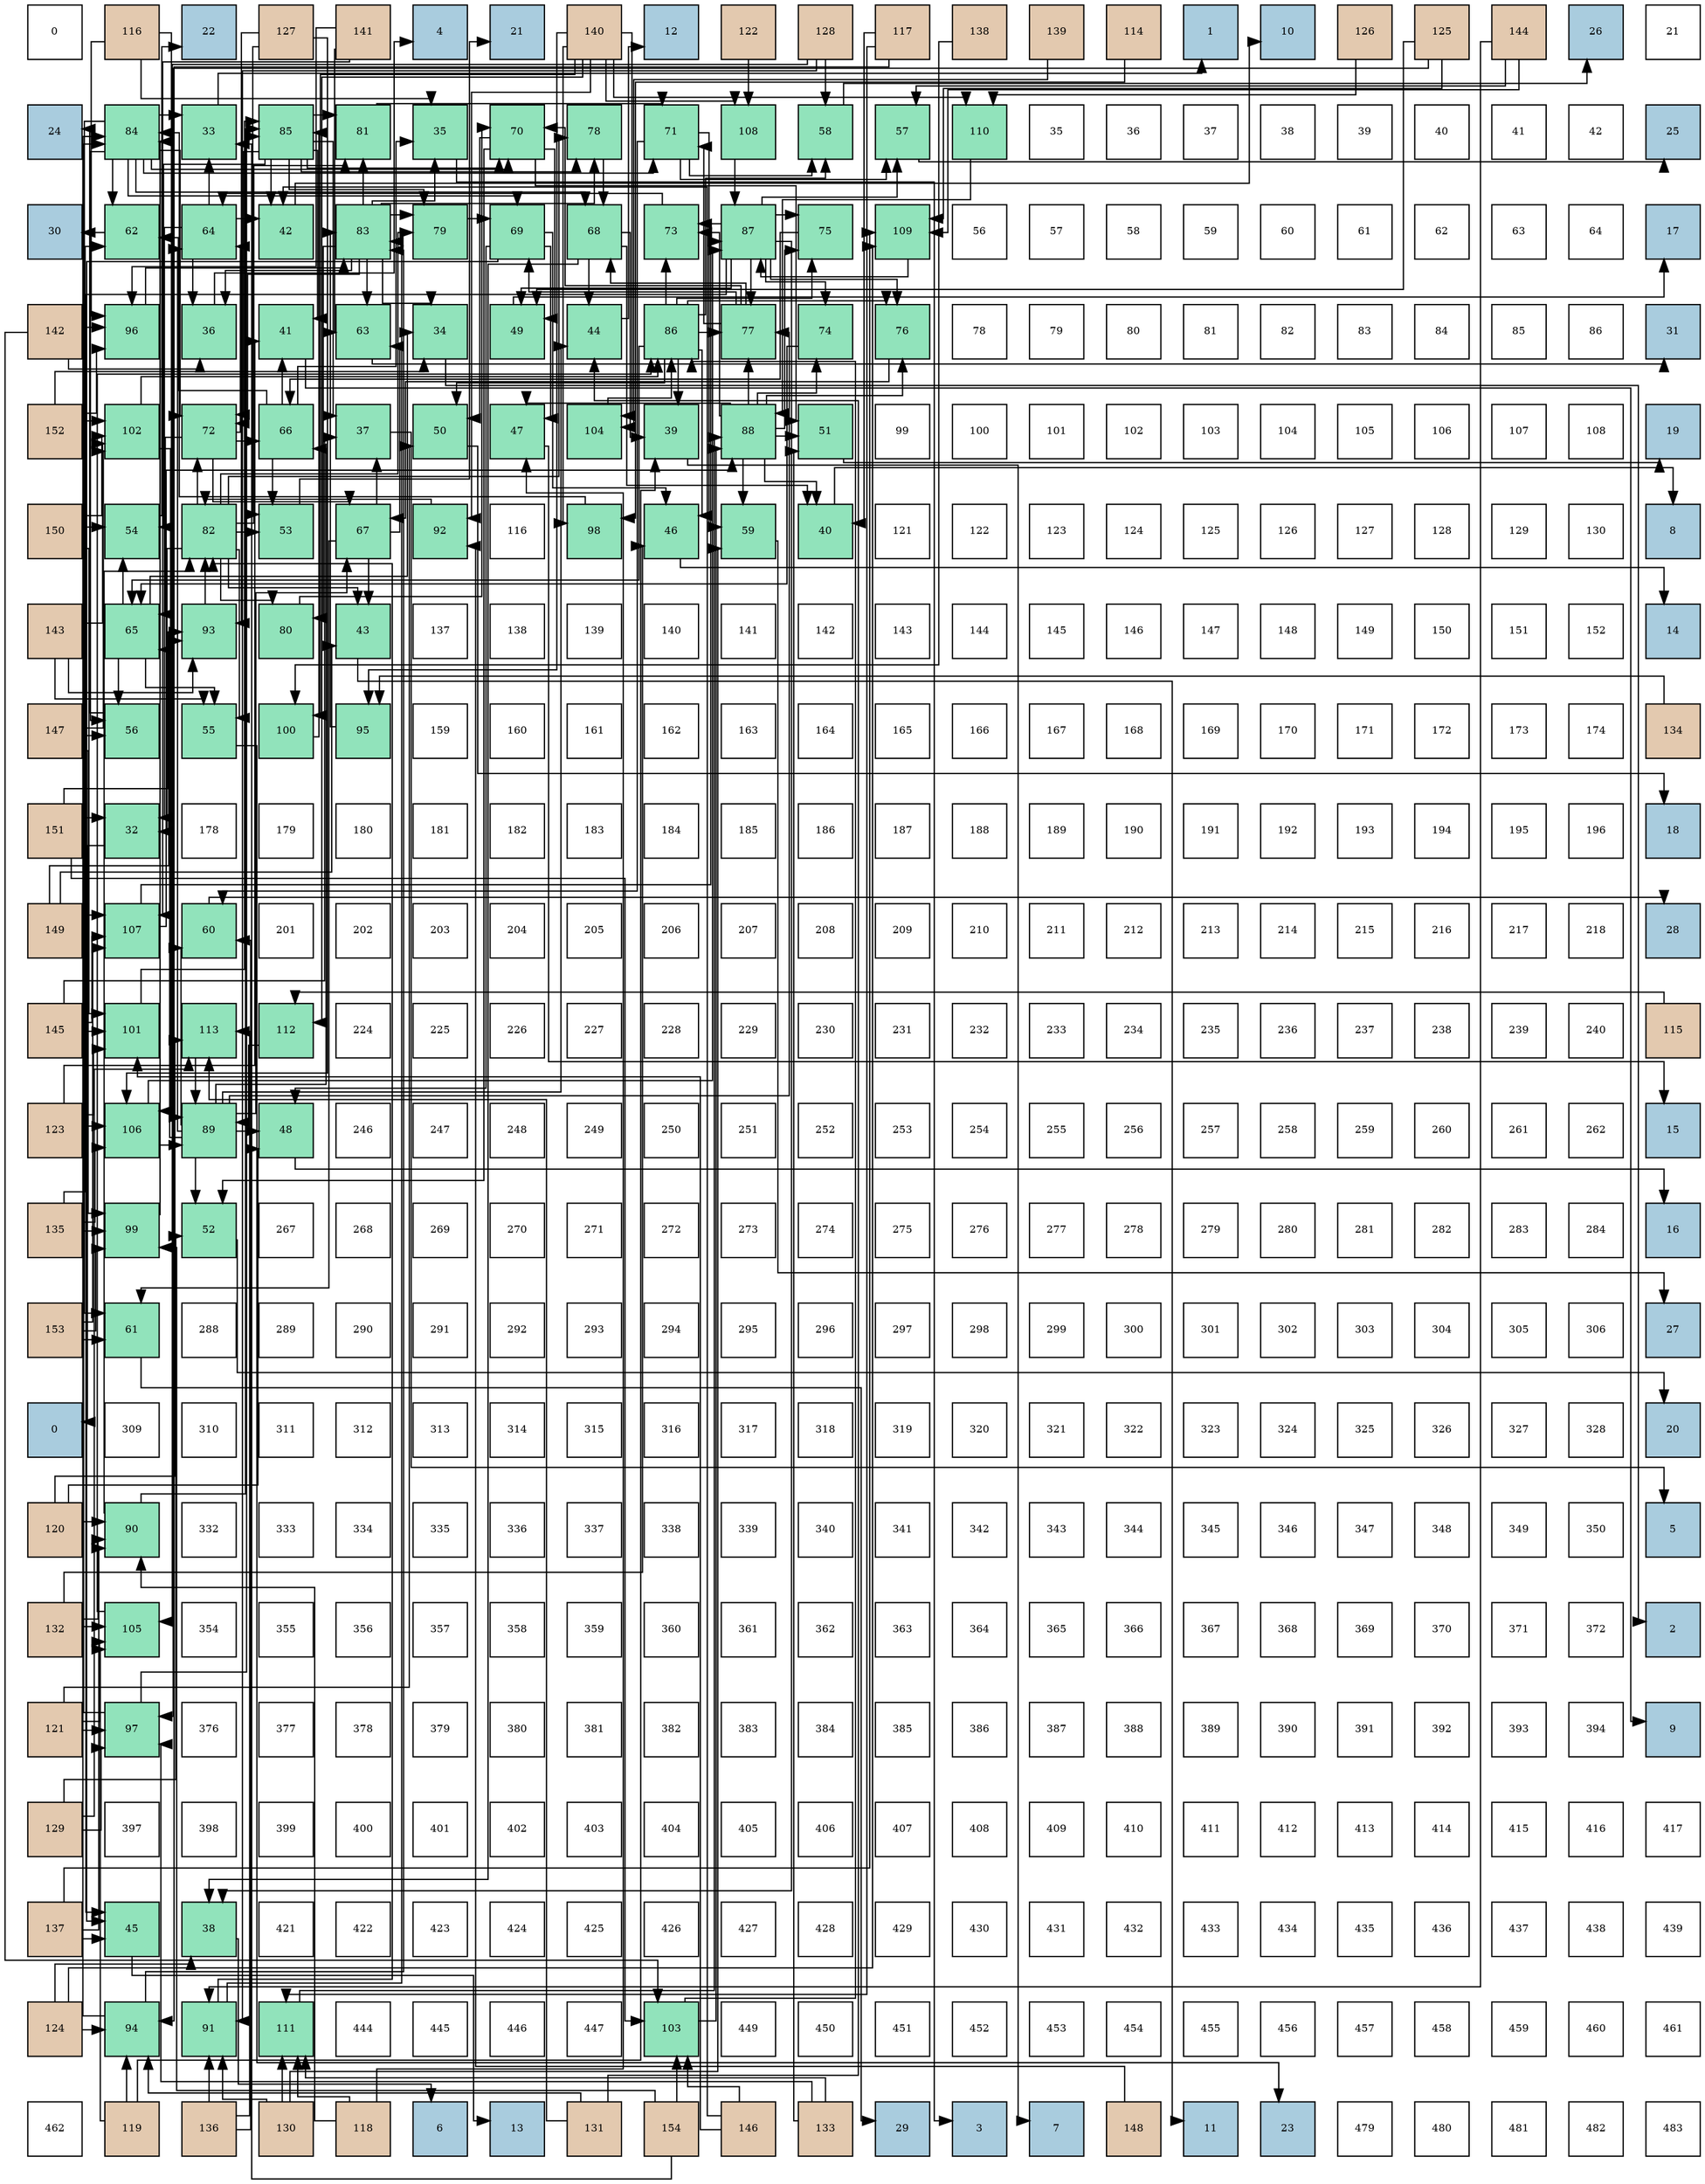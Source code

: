 digraph layout{
 rankdir=TB;
 splines=ortho;
 node [style=filled shape=square fixedsize=true width=0.6];
0[label="0", fontsize=8, fillcolor="#ffffff"];
1[label="116", fontsize=8, fillcolor="#e3c9af"];
2[label="22", fontsize=8, fillcolor="#a9ccde"];
3[label="127", fontsize=8, fillcolor="#e3c9af"];
4[label="141", fontsize=8, fillcolor="#e3c9af"];
5[label="4", fontsize=8, fillcolor="#a9ccde"];
6[label="21", fontsize=8, fillcolor="#a9ccde"];
7[label="140", fontsize=8, fillcolor="#e3c9af"];
8[label="12", fontsize=8, fillcolor="#a9ccde"];
9[label="122", fontsize=8, fillcolor="#e3c9af"];
10[label="128", fontsize=8, fillcolor="#e3c9af"];
11[label="117", fontsize=8, fillcolor="#e3c9af"];
12[label="138", fontsize=8, fillcolor="#e3c9af"];
13[label="139", fontsize=8, fillcolor="#e3c9af"];
14[label="114", fontsize=8, fillcolor="#e3c9af"];
15[label="1", fontsize=8, fillcolor="#a9ccde"];
16[label="10", fontsize=8, fillcolor="#a9ccde"];
17[label="126", fontsize=8, fillcolor="#e3c9af"];
18[label="125", fontsize=8, fillcolor="#e3c9af"];
19[label="144", fontsize=8, fillcolor="#e3c9af"];
20[label="26", fontsize=8, fillcolor="#a9ccde"];
21[label="21", fontsize=8, fillcolor="#ffffff"];
22[label="24", fontsize=8, fillcolor="#a9ccde"];
23[label="84", fontsize=8, fillcolor="#91e3bb"];
24[label="33", fontsize=8, fillcolor="#91e3bb"];
25[label="85", fontsize=8, fillcolor="#91e3bb"];
26[label="81", fontsize=8, fillcolor="#91e3bb"];
27[label="35", fontsize=8, fillcolor="#91e3bb"];
28[label="70", fontsize=8, fillcolor="#91e3bb"];
29[label="78", fontsize=8, fillcolor="#91e3bb"];
30[label="71", fontsize=8, fillcolor="#91e3bb"];
31[label="108", fontsize=8, fillcolor="#91e3bb"];
32[label="58", fontsize=8, fillcolor="#91e3bb"];
33[label="57", fontsize=8, fillcolor="#91e3bb"];
34[label="110", fontsize=8, fillcolor="#91e3bb"];
35[label="35", fontsize=8, fillcolor="#ffffff"];
36[label="36", fontsize=8, fillcolor="#ffffff"];
37[label="37", fontsize=8, fillcolor="#ffffff"];
38[label="38", fontsize=8, fillcolor="#ffffff"];
39[label="39", fontsize=8, fillcolor="#ffffff"];
40[label="40", fontsize=8, fillcolor="#ffffff"];
41[label="41", fontsize=8, fillcolor="#ffffff"];
42[label="42", fontsize=8, fillcolor="#ffffff"];
43[label="25", fontsize=8, fillcolor="#a9ccde"];
44[label="30", fontsize=8, fillcolor="#a9ccde"];
45[label="62", fontsize=8, fillcolor="#91e3bb"];
46[label="64", fontsize=8, fillcolor="#91e3bb"];
47[label="42", fontsize=8, fillcolor="#91e3bb"];
48[label="83", fontsize=8, fillcolor="#91e3bb"];
49[label="79", fontsize=8, fillcolor="#91e3bb"];
50[label="69", fontsize=8, fillcolor="#91e3bb"];
51[label="68", fontsize=8, fillcolor="#91e3bb"];
52[label="73", fontsize=8, fillcolor="#91e3bb"];
53[label="87", fontsize=8, fillcolor="#91e3bb"];
54[label="75", fontsize=8, fillcolor="#91e3bb"];
55[label="109", fontsize=8, fillcolor="#91e3bb"];
56[label="56", fontsize=8, fillcolor="#ffffff"];
57[label="57", fontsize=8, fillcolor="#ffffff"];
58[label="58", fontsize=8, fillcolor="#ffffff"];
59[label="59", fontsize=8, fillcolor="#ffffff"];
60[label="60", fontsize=8, fillcolor="#ffffff"];
61[label="61", fontsize=8, fillcolor="#ffffff"];
62[label="62", fontsize=8, fillcolor="#ffffff"];
63[label="63", fontsize=8, fillcolor="#ffffff"];
64[label="64", fontsize=8, fillcolor="#ffffff"];
65[label="17", fontsize=8, fillcolor="#a9ccde"];
66[label="142", fontsize=8, fillcolor="#e3c9af"];
67[label="96", fontsize=8, fillcolor="#91e3bb"];
68[label="36", fontsize=8, fillcolor="#91e3bb"];
69[label="41", fontsize=8, fillcolor="#91e3bb"];
70[label="63", fontsize=8, fillcolor="#91e3bb"];
71[label="34", fontsize=8, fillcolor="#91e3bb"];
72[label="49", fontsize=8, fillcolor="#91e3bb"];
73[label="44", fontsize=8, fillcolor="#91e3bb"];
74[label="86", fontsize=8, fillcolor="#91e3bb"];
75[label="77", fontsize=8, fillcolor="#91e3bb"];
76[label="74", fontsize=8, fillcolor="#91e3bb"];
77[label="76", fontsize=8, fillcolor="#91e3bb"];
78[label="78", fontsize=8, fillcolor="#ffffff"];
79[label="79", fontsize=8, fillcolor="#ffffff"];
80[label="80", fontsize=8, fillcolor="#ffffff"];
81[label="81", fontsize=8, fillcolor="#ffffff"];
82[label="82", fontsize=8, fillcolor="#ffffff"];
83[label="83", fontsize=8, fillcolor="#ffffff"];
84[label="84", fontsize=8, fillcolor="#ffffff"];
85[label="85", fontsize=8, fillcolor="#ffffff"];
86[label="86", fontsize=8, fillcolor="#ffffff"];
87[label="31", fontsize=8, fillcolor="#a9ccde"];
88[label="152", fontsize=8, fillcolor="#e3c9af"];
89[label="102", fontsize=8, fillcolor="#91e3bb"];
90[label="72", fontsize=8, fillcolor="#91e3bb"];
91[label="66", fontsize=8, fillcolor="#91e3bb"];
92[label="37", fontsize=8, fillcolor="#91e3bb"];
93[label="50", fontsize=8, fillcolor="#91e3bb"];
94[label="47", fontsize=8, fillcolor="#91e3bb"];
95[label="104", fontsize=8, fillcolor="#91e3bb"];
96[label="39", fontsize=8, fillcolor="#91e3bb"];
97[label="88", fontsize=8, fillcolor="#91e3bb"];
98[label="51", fontsize=8, fillcolor="#91e3bb"];
99[label="99", fontsize=8, fillcolor="#ffffff"];
100[label="100", fontsize=8, fillcolor="#ffffff"];
101[label="101", fontsize=8, fillcolor="#ffffff"];
102[label="102", fontsize=8, fillcolor="#ffffff"];
103[label="103", fontsize=8, fillcolor="#ffffff"];
104[label="104", fontsize=8, fillcolor="#ffffff"];
105[label="105", fontsize=8, fillcolor="#ffffff"];
106[label="106", fontsize=8, fillcolor="#ffffff"];
107[label="107", fontsize=8, fillcolor="#ffffff"];
108[label="108", fontsize=8, fillcolor="#ffffff"];
109[label="19", fontsize=8, fillcolor="#a9ccde"];
110[label="150", fontsize=8, fillcolor="#e3c9af"];
111[label="54", fontsize=8, fillcolor="#91e3bb"];
112[label="82", fontsize=8, fillcolor="#91e3bb"];
113[label="53", fontsize=8, fillcolor="#91e3bb"];
114[label="67", fontsize=8, fillcolor="#91e3bb"];
115[label="92", fontsize=8, fillcolor="#91e3bb"];
116[label="116", fontsize=8, fillcolor="#ffffff"];
117[label="98", fontsize=8, fillcolor="#91e3bb"];
118[label="46", fontsize=8, fillcolor="#91e3bb"];
119[label="59", fontsize=8, fillcolor="#91e3bb"];
120[label="40", fontsize=8, fillcolor="#91e3bb"];
121[label="121", fontsize=8, fillcolor="#ffffff"];
122[label="122", fontsize=8, fillcolor="#ffffff"];
123[label="123", fontsize=8, fillcolor="#ffffff"];
124[label="124", fontsize=8, fillcolor="#ffffff"];
125[label="125", fontsize=8, fillcolor="#ffffff"];
126[label="126", fontsize=8, fillcolor="#ffffff"];
127[label="127", fontsize=8, fillcolor="#ffffff"];
128[label="128", fontsize=8, fillcolor="#ffffff"];
129[label="129", fontsize=8, fillcolor="#ffffff"];
130[label="130", fontsize=8, fillcolor="#ffffff"];
131[label="8", fontsize=8, fillcolor="#a9ccde"];
132[label="143", fontsize=8, fillcolor="#e3c9af"];
133[label="65", fontsize=8, fillcolor="#91e3bb"];
134[label="93", fontsize=8, fillcolor="#91e3bb"];
135[label="80", fontsize=8, fillcolor="#91e3bb"];
136[label="43", fontsize=8, fillcolor="#91e3bb"];
137[label="137", fontsize=8, fillcolor="#ffffff"];
138[label="138", fontsize=8, fillcolor="#ffffff"];
139[label="139", fontsize=8, fillcolor="#ffffff"];
140[label="140", fontsize=8, fillcolor="#ffffff"];
141[label="141", fontsize=8, fillcolor="#ffffff"];
142[label="142", fontsize=8, fillcolor="#ffffff"];
143[label="143", fontsize=8, fillcolor="#ffffff"];
144[label="144", fontsize=8, fillcolor="#ffffff"];
145[label="145", fontsize=8, fillcolor="#ffffff"];
146[label="146", fontsize=8, fillcolor="#ffffff"];
147[label="147", fontsize=8, fillcolor="#ffffff"];
148[label="148", fontsize=8, fillcolor="#ffffff"];
149[label="149", fontsize=8, fillcolor="#ffffff"];
150[label="150", fontsize=8, fillcolor="#ffffff"];
151[label="151", fontsize=8, fillcolor="#ffffff"];
152[label="152", fontsize=8, fillcolor="#ffffff"];
153[label="14", fontsize=8, fillcolor="#a9ccde"];
154[label="147", fontsize=8, fillcolor="#e3c9af"];
155[label="56", fontsize=8, fillcolor="#91e3bb"];
156[label="55", fontsize=8, fillcolor="#91e3bb"];
157[label="100", fontsize=8, fillcolor="#91e3bb"];
158[label="95", fontsize=8, fillcolor="#91e3bb"];
159[label="159", fontsize=8, fillcolor="#ffffff"];
160[label="160", fontsize=8, fillcolor="#ffffff"];
161[label="161", fontsize=8, fillcolor="#ffffff"];
162[label="162", fontsize=8, fillcolor="#ffffff"];
163[label="163", fontsize=8, fillcolor="#ffffff"];
164[label="164", fontsize=8, fillcolor="#ffffff"];
165[label="165", fontsize=8, fillcolor="#ffffff"];
166[label="166", fontsize=8, fillcolor="#ffffff"];
167[label="167", fontsize=8, fillcolor="#ffffff"];
168[label="168", fontsize=8, fillcolor="#ffffff"];
169[label="169", fontsize=8, fillcolor="#ffffff"];
170[label="170", fontsize=8, fillcolor="#ffffff"];
171[label="171", fontsize=8, fillcolor="#ffffff"];
172[label="172", fontsize=8, fillcolor="#ffffff"];
173[label="173", fontsize=8, fillcolor="#ffffff"];
174[label="174", fontsize=8, fillcolor="#ffffff"];
175[label="134", fontsize=8, fillcolor="#e3c9af"];
176[label="151", fontsize=8, fillcolor="#e3c9af"];
177[label="32", fontsize=8, fillcolor="#91e3bb"];
178[label="178", fontsize=8, fillcolor="#ffffff"];
179[label="179", fontsize=8, fillcolor="#ffffff"];
180[label="180", fontsize=8, fillcolor="#ffffff"];
181[label="181", fontsize=8, fillcolor="#ffffff"];
182[label="182", fontsize=8, fillcolor="#ffffff"];
183[label="183", fontsize=8, fillcolor="#ffffff"];
184[label="184", fontsize=8, fillcolor="#ffffff"];
185[label="185", fontsize=8, fillcolor="#ffffff"];
186[label="186", fontsize=8, fillcolor="#ffffff"];
187[label="187", fontsize=8, fillcolor="#ffffff"];
188[label="188", fontsize=8, fillcolor="#ffffff"];
189[label="189", fontsize=8, fillcolor="#ffffff"];
190[label="190", fontsize=8, fillcolor="#ffffff"];
191[label="191", fontsize=8, fillcolor="#ffffff"];
192[label="192", fontsize=8, fillcolor="#ffffff"];
193[label="193", fontsize=8, fillcolor="#ffffff"];
194[label="194", fontsize=8, fillcolor="#ffffff"];
195[label="195", fontsize=8, fillcolor="#ffffff"];
196[label="196", fontsize=8, fillcolor="#ffffff"];
197[label="18", fontsize=8, fillcolor="#a9ccde"];
198[label="149", fontsize=8, fillcolor="#e3c9af"];
199[label="107", fontsize=8, fillcolor="#91e3bb"];
200[label="60", fontsize=8, fillcolor="#91e3bb"];
201[label="201", fontsize=8, fillcolor="#ffffff"];
202[label="202", fontsize=8, fillcolor="#ffffff"];
203[label="203", fontsize=8, fillcolor="#ffffff"];
204[label="204", fontsize=8, fillcolor="#ffffff"];
205[label="205", fontsize=8, fillcolor="#ffffff"];
206[label="206", fontsize=8, fillcolor="#ffffff"];
207[label="207", fontsize=8, fillcolor="#ffffff"];
208[label="208", fontsize=8, fillcolor="#ffffff"];
209[label="209", fontsize=8, fillcolor="#ffffff"];
210[label="210", fontsize=8, fillcolor="#ffffff"];
211[label="211", fontsize=8, fillcolor="#ffffff"];
212[label="212", fontsize=8, fillcolor="#ffffff"];
213[label="213", fontsize=8, fillcolor="#ffffff"];
214[label="214", fontsize=8, fillcolor="#ffffff"];
215[label="215", fontsize=8, fillcolor="#ffffff"];
216[label="216", fontsize=8, fillcolor="#ffffff"];
217[label="217", fontsize=8, fillcolor="#ffffff"];
218[label="218", fontsize=8, fillcolor="#ffffff"];
219[label="28", fontsize=8, fillcolor="#a9ccde"];
220[label="145", fontsize=8, fillcolor="#e3c9af"];
221[label="101", fontsize=8, fillcolor="#91e3bb"];
222[label="113", fontsize=8, fillcolor="#91e3bb"];
223[label="112", fontsize=8, fillcolor="#91e3bb"];
224[label="224", fontsize=8, fillcolor="#ffffff"];
225[label="225", fontsize=8, fillcolor="#ffffff"];
226[label="226", fontsize=8, fillcolor="#ffffff"];
227[label="227", fontsize=8, fillcolor="#ffffff"];
228[label="228", fontsize=8, fillcolor="#ffffff"];
229[label="229", fontsize=8, fillcolor="#ffffff"];
230[label="230", fontsize=8, fillcolor="#ffffff"];
231[label="231", fontsize=8, fillcolor="#ffffff"];
232[label="232", fontsize=8, fillcolor="#ffffff"];
233[label="233", fontsize=8, fillcolor="#ffffff"];
234[label="234", fontsize=8, fillcolor="#ffffff"];
235[label="235", fontsize=8, fillcolor="#ffffff"];
236[label="236", fontsize=8, fillcolor="#ffffff"];
237[label="237", fontsize=8, fillcolor="#ffffff"];
238[label="238", fontsize=8, fillcolor="#ffffff"];
239[label="239", fontsize=8, fillcolor="#ffffff"];
240[label="240", fontsize=8, fillcolor="#ffffff"];
241[label="115", fontsize=8, fillcolor="#e3c9af"];
242[label="123", fontsize=8, fillcolor="#e3c9af"];
243[label="106", fontsize=8, fillcolor="#91e3bb"];
244[label="89", fontsize=8, fillcolor="#91e3bb"];
245[label="48", fontsize=8, fillcolor="#91e3bb"];
246[label="246", fontsize=8, fillcolor="#ffffff"];
247[label="247", fontsize=8, fillcolor="#ffffff"];
248[label="248", fontsize=8, fillcolor="#ffffff"];
249[label="249", fontsize=8, fillcolor="#ffffff"];
250[label="250", fontsize=8, fillcolor="#ffffff"];
251[label="251", fontsize=8, fillcolor="#ffffff"];
252[label="252", fontsize=8, fillcolor="#ffffff"];
253[label="253", fontsize=8, fillcolor="#ffffff"];
254[label="254", fontsize=8, fillcolor="#ffffff"];
255[label="255", fontsize=8, fillcolor="#ffffff"];
256[label="256", fontsize=8, fillcolor="#ffffff"];
257[label="257", fontsize=8, fillcolor="#ffffff"];
258[label="258", fontsize=8, fillcolor="#ffffff"];
259[label="259", fontsize=8, fillcolor="#ffffff"];
260[label="260", fontsize=8, fillcolor="#ffffff"];
261[label="261", fontsize=8, fillcolor="#ffffff"];
262[label="262", fontsize=8, fillcolor="#ffffff"];
263[label="15", fontsize=8, fillcolor="#a9ccde"];
264[label="135", fontsize=8, fillcolor="#e3c9af"];
265[label="99", fontsize=8, fillcolor="#91e3bb"];
266[label="52", fontsize=8, fillcolor="#91e3bb"];
267[label="267", fontsize=8, fillcolor="#ffffff"];
268[label="268", fontsize=8, fillcolor="#ffffff"];
269[label="269", fontsize=8, fillcolor="#ffffff"];
270[label="270", fontsize=8, fillcolor="#ffffff"];
271[label="271", fontsize=8, fillcolor="#ffffff"];
272[label="272", fontsize=8, fillcolor="#ffffff"];
273[label="273", fontsize=8, fillcolor="#ffffff"];
274[label="274", fontsize=8, fillcolor="#ffffff"];
275[label="275", fontsize=8, fillcolor="#ffffff"];
276[label="276", fontsize=8, fillcolor="#ffffff"];
277[label="277", fontsize=8, fillcolor="#ffffff"];
278[label="278", fontsize=8, fillcolor="#ffffff"];
279[label="279", fontsize=8, fillcolor="#ffffff"];
280[label="280", fontsize=8, fillcolor="#ffffff"];
281[label="281", fontsize=8, fillcolor="#ffffff"];
282[label="282", fontsize=8, fillcolor="#ffffff"];
283[label="283", fontsize=8, fillcolor="#ffffff"];
284[label="284", fontsize=8, fillcolor="#ffffff"];
285[label="16", fontsize=8, fillcolor="#a9ccde"];
286[label="153", fontsize=8, fillcolor="#e3c9af"];
287[label="61", fontsize=8, fillcolor="#91e3bb"];
288[label="288", fontsize=8, fillcolor="#ffffff"];
289[label="289", fontsize=8, fillcolor="#ffffff"];
290[label="290", fontsize=8, fillcolor="#ffffff"];
291[label="291", fontsize=8, fillcolor="#ffffff"];
292[label="292", fontsize=8, fillcolor="#ffffff"];
293[label="293", fontsize=8, fillcolor="#ffffff"];
294[label="294", fontsize=8, fillcolor="#ffffff"];
295[label="295", fontsize=8, fillcolor="#ffffff"];
296[label="296", fontsize=8, fillcolor="#ffffff"];
297[label="297", fontsize=8, fillcolor="#ffffff"];
298[label="298", fontsize=8, fillcolor="#ffffff"];
299[label="299", fontsize=8, fillcolor="#ffffff"];
300[label="300", fontsize=8, fillcolor="#ffffff"];
301[label="301", fontsize=8, fillcolor="#ffffff"];
302[label="302", fontsize=8, fillcolor="#ffffff"];
303[label="303", fontsize=8, fillcolor="#ffffff"];
304[label="304", fontsize=8, fillcolor="#ffffff"];
305[label="305", fontsize=8, fillcolor="#ffffff"];
306[label="306", fontsize=8, fillcolor="#ffffff"];
307[label="27", fontsize=8, fillcolor="#a9ccde"];
308[label="0", fontsize=8, fillcolor="#a9ccde"];
309[label="309", fontsize=8, fillcolor="#ffffff"];
310[label="310", fontsize=8, fillcolor="#ffffff"];
311[label="311", fontsize=8, fillcolor="#ffffff"];
312[label="312", fontsize=8, fillcolor="#ffffff"];
313[label="313", fontsize=8, fillcolor="#ffffff"];
314[label="314", fontsize=8, fillcolor="#ffffff"];
315[label="315", fontsize=8, fillcolor="#ffffff"];
316[label="316", fontsize=8, fillcolor="#ffffff"];
317[label="317", fontsize=8, fillcolor="#ffffff"];
318[label="318", fontsize=8, fillcolor="#ffffff"];
319[label="319", fontsize=8, fillcolor="#ffffff"];
320[label="320", fontsize=8, fillcolor="#ffffff"];
321[label="321", fontsize=8, fillcolor="#ffffff"];
322[label="322", fontsize=8, fillcolor="#ffffff"];
323[label="323", fontsize=8, fillcolor="#ffffff"];
324[label="324", fontsize=8, fillcolor="#ffffff"];
325[label="325", fontsize=8, fillcolor="#ffffff"];
326[label="326", fontsize=8, fillcolor="#ffffff"];
327[label="327", fontsize=8, fillcolor="#ffffff"];
328[label="328", fontsize=8, fillcolor="#ffffff"];
329[label="20", fontsize=8, fillcolor="#a9ccde"];
330[label="120", fontsize=8, fillcolor="#e3c9af"];
331[label="90", fontsize=8, fillcolor="#91e3bb"];
332[label="332", fontsize=8, fillcolor="#ffffff"];
333[label="333", fontsize=8, fillcolor="#ffffff"];
334[label="334", fontsize=8, fillcolor="#ffffff"];
335[label="335", fontsize=8, fillcolor="#ffffff"];
336[label="336", fontsize=8, fillcolor="#ffffff"];
337[label="337", fontsize=8, fillcolor="#ffffff"];
338[label="338", fontsize=8, fillcolor="#ffffff"];
339[label="339", fontsize=8, fillcolor="#ffffff"];
340[label="340", fontsize=8, fillcolor="#ffffff"];
341[label="341", fontsize=8, fillcolor="#ffffff"];
342[label="342", fontsize=8, fillcolor="#ffffff"];
343[label="343", fontsize=8, fillcolor="#ffffff"];
344[label="344", fontsize=8, fillcolor="#ffffff"];
345[label="345", fontsize=8, fillcolor="#ffffff"];
346[label="346", fontsize=8, fillcolor="#ffffff"];
347[label="347", fontsize=8, fillcolor="#ffffff"];
348[label="348", fontsize=8, fillcolor="#ffffff"];
349[label="349", fontsize=8, fillcolor="#ffffff"];
350[label="350", fontsize=8, fillcolor="#ffffff"];
351[label="5", fontsize=8, fillcolor="#a9ccde"];
352[label="132", fontsize=8, fillcolor="#e3c9af"];
353[label="105", fontsize=8, fillcolor="#91e3bb"];
354[label="354", fontsize=8, fillcolor="#ffffff"];
355[label="355", fontsize=8, fillcolor="#ffffff"];
356[label="356", fontsize=8, fillcolor="#ffffff"];
357[label="357", fontsize=8, fillcolor="#ffffff"];
358[label="358", fontsize=8, fillcolor="#ffffff"];
359[label="359", fontsize=8, fillcolor="#ffffff"];
360[label="360", fontsize=8, fillcolor="#ffffff"];
361[label="361", fontsize=8, fillcolor="#ffffff"];
362[label="362", fontsize=8, fillcolor="#ffffff"];
363[label="363", fontsize=8, fillcolor="#ffffff"];
364[label="364", fontsize=8, fillcolor="#ffffff"];
365[label="365", fontsize=8, fillcolor="#ffffff"];
366[label="366", fontsize=8, fillcolor="#ffffff"];
367[label="367", fontsize=8, fillcolor="#ffffff"];
368[label="368", fontsize=8, fillcolor="#ffffff"];
369[label="369", fontsize=8, fillcolor="#ffffff"];
370[label="370", fontsize=8, fillcolor="#ffffff"];
371[label="371", fontsize=8, fillcolor="#ffffff"];
372[label="372", fontsize=8, fillcolor="#ffffff"];
373[label="2", fontsize=8, fillcolor="#a9ccde"];
374[label="121", fontsize=8, fillcolor="#e3c9af"];
375[label="97", fontsize=8, fillcolor="#91e3bb"];
376[label="376", fontsize=8, fillcolor="#ffffff"];
377[label="377", fontsize=8, fillcolor="#ffffff"];
378[label="378", fontsize=8, fillcolor="#ffffff"];
379[label="379", fontsize=8, fillcolor="#ffffff"];
380[label="380", fontsize=8, fillcolor="#ffffff"];
381[label="381", fontsize=8, fillcolor="#ffffff"];
382[label="382", fontsize=8, fillcolor="#ffffff"];
383[label="383", fontsize=8, fillcolor="#ffffff"];
384[label="384", fontsize=8, fillcolor="#ffffff"];
385[label="385", fontsize=8, fillcolor="#ffffff"];
386[label="386", fontsize=8, fillcolor="#ffffff"];
387[label="387", fontsize=8, fillcolor="#ffffff"];
388[label="388", fontsize=8, fillcolor="#ffffff"];
389[label="389", fontsize=8, fillcolor="#ffffff"];
390[label="390", fontsize=8, fillcolor="#ffffff"];
391[label="391", fontsize=8, fillcolor="#ffffff"];
392[label="392", fontsize=8, fillcolor="#ffffff"];
393[label="393", fontsize=8, fillcolor="#ffffff"];
394[label="394", fontsize=8, fillcolor="#ffffff"];
395[label="9", fontsize=8, fillcolor="#a9ccde"];
396[label="129", fontsize=8, fillcolor="#e3c9af"];
397[label="397", fontsize=8, fillcolor="#ffffff"];
398[label="398", fontsize=8, fillcolor="#ffffff"];
399[label="399", fontsize=8, fillcolor="#ffffff"];
400[label="400", fontsize=8, fillcolor="#ffffff"];
401[label="401", fontsize=8, fillcolor="#ffffff"];
402[label="402", fontsize=8, fillcolor="#ffffff"];
403[label="403", fontsize=8, fillcolor="#ffffff"];
404[label="404", fontsize=8, fillcolor="#ffffff"];
405[label="405", fontsize=8, fillcolor="#ffffff"];
406[label="406", fontsize=8, fillcolor="#ffffff"];
407[label="407", fontsize=8, fillcolor="#ffffff"];
408[label="408", fontsize=8, fillcolor="#ffffff"];
409[label="409", fontsize=8, fillcolor="#ffffff"];
410[label="410", fontsize=8, fillcolor="#ffffff"];
411[label="411", fontsize=8, fillcolor="#ffffff"];
412[label="412", fontsize=8, fillcolor="#ffffff"];
413[label="413", fontsize=8, fillcolor="#ffffff"];
414[label="414", fontsize=8, fillcolor="#ffffff"];
415[label="415", fontsize=8, fillcolor="#ffffff"];
416[label="416", fontsize=8, fillcolor="#ffffff"];
417[label="417", fontsize=8, fillcolor="#ffffff"];
418[label="137", fontsize=8, fillcolor="#e3c9af"];
419[label="45", fontsize=8, fillcolor="#91e3bb"];
420[label="38", fontsize=8, fillcolor="#91e3bb"];
421[label="421", fontsize=8, fillcolor="#ffffff"];
422[label="422", fontsize=8, fillcolor="#ffffff"];
423[label="423", fontsize=8, fillcolor="#ffffff"];
424[label="424", fontsize=8, fillcolor="#ffffff"];
425[label="425", fontsize=8, fillcolor="#ffffff"];
426[label="426", fontsize=8, fillcolor="#ffffff"];
427[label="427", fontsize=8, fillcolor="#ffffff"];
428[label="428", fontsize=8, fillcolor="#ffffff"];
429[label="429", fontsize=8, fillcolor="#ffffff"];
430[label="430", fontsize=8, fillcolor="#ffffff"];
431[label="431", fontsize=8, fillcolor="#ffffff"];
432[label="432", fontsize=8, fillcolor="#ffffff"];
433[label="433", fontsize=8, fillcolor="#ffffff"];
434[label="434", fontsize=8, fillcolor="#ffffff"];
435[label="435", fontsize=8, fillcolor="#ffffff"];
436[label="436", fontsize=8, fillcolor="#ffffff"];
437[label="437", fontsize=8, fillcolor="#ffffff"];
438[label="438", fontsize=8, fillcolor="#ffffff"];
439[label="439", fontsize=8, fillcolor="#ffffff"];
440[label="124", fontsize=8, fillcolor="#e3c9af"];
441[label="94", fontsize=8, fillcolor="#91e3bb"];
442[label="91", fontsize=8, fillcolor="#91e3bb"];
443[label="111", fontsize=8, fillcolor="#91e3bb"];
444[label="444", fontsize=8, fillcolor="#ffffff"];
445[label="445", fontsize=8, fillcolor="#ffffff"];
446[label="446", fontsize=8, fillcolor="#ffffff"];
447[label="447", fontsize=8, fillcolor="#ffffff"];
448[label="103", fontsize=8, fillcolor="#91e3bb"];
449[label="449", fontsize=8, fillcolor="#ffffff"];
450[label="450", fontsize=8, fillcolor="#ffffff"];
451[label="451", fontsize=8, fillcolor="#ffffff"];
452[label="452", fontsize=8, fillcolor="#ffffff"];
453[label="453", fontsize=8, fillcolor="#ffffff"];
454[label="454", fontsize=8, fillcolor="#ffffff"];
455[label="455", fontsize=8, fillcolor="#ffffff"];
456[label="456", fontsize=8, fillcolor="#ffffff"];
457[label="457", fontsize=8, fillcolor="#ffffff"];
458[label="458", fontsize=8, fillcolor="#ffffff"];
459[label="459", fontsize=8, fillcolor="#ffffff"];
460[label="460", fontsize=8, fillcolor="#ffffff"];
461[label="461", fontsize=8, fillcolor="#ffffff"];
462[label="462", fontsize=8, fillcolor="#ffffff"];
463[label="119", fontsize=8, fillcolor="#e3c9af"];
464[label="136", fontsize=8, fillcolor="#e3c9af"];
465[label="130", fontsize=8, fillcolor="#e3c9af"];
466[label="118", fontsize=8, fillcolor="#e3c9af"];
467[label="6", fontsize=8, fillcolor="#a9ccde"];
468[label="13", fontsize=8, fillcolor="#a9ccde"];
469[label="131", fontsize=8, fillcolor="#e3c9af"];
470[label="154", fontsize=8, fillcolor="#e3c9af"];
471[label="146", fontsize=8, fillcolor="#e3c9af"];
472[label="133", fontsize=8, fillcolor="#e3c9af"];
473[label="29", fontsize=8, fillcolor="#a9ccde"];
474[label="3", fontsize=8, fillcolor="#a9ccde"];
475[label="7", fontsize=8, fillcolor="#a9ccde"];
476[label="148", fontsize=8, fillcolor="#e3c9af"];
477[label="11", fontsize=8, fillcolor="#a9ccde"];
478[label="23", fontsize=8, fillcolor="#a9ccde"];
479[label="479", fontsize=8, fillcolor="#ffffff"];
480[label="480", fontsize=8, fillcolor="#ffffff"];
481[label="481", fontsize=8, fillcolor="#ffffff"];
482[label="482", fontsize=8, fillcolor="#ffffff"];
483[label="483", fontsize=8, fillcolor="#ffffff"];
edge [constraint=false, style=vis];177 -> 308;
24 -> 15;
71 -> 373;
27 -> 474;
68 -> 5;
92 -> 351;
420 -> 467;
96 -> 475;
120 -> 131;
69 -> 395;
47 -> 16;
136 -> 477;
73 -> 8;
419 -> 468;
118 -> 153;
94 -> 263;
245 -> 285;
72 -> 65;
93 -> 197;
98 -> 109;
266 -> 329;
113 -> 6;
111 -> 2;
156 -> 478;
155 -> 22;
33 -> 43;
32 -> 20;
119 -> 307;
200 -> 219;
287 -> 473;
45 -> 44;
70 -> 87;
46 -> 177;
46 -> 24;
46 -> 68;
46 -> 47;
133 -> 71;
133 -> 111;
133 -> 156;
133 -> 155;
91 -> 27;
91 -> 69;
91 -> 113;
91 -> 45;
114 -> 92;
114 -> 136;
114 -> 287;
114 -> 70;
51 -> 420;
51 -> 96;
51 -> 120;
51 -> 73;
50 -> 419;
50 -> 118;
50 -> 94;
50 -> 245;
28 -> 72;
28 -> 93;
28 -> 98;
28 -> 266;
30 -> 33;
30 -> 32;
30 -> 119;
30 -> 200;
90 -> 46;
90 -> 133;
90 -> 91;
90 -> 114;
52 -> 46;
76 -> 133;
54 -> 91;
77 -> 114;
75 -> 51;
75 -> 50;
75 -> 28;
75 -> 30;
29 -> 51;
49 -> 50;
135 -> 28;
26 -> 30;
112 -> 177;
112 -> 136;
112 -> 113;
112 -> 156;
112 -> 90;
112 -> 29;
112 -> 49;
112 -> 135;
112 -> 26;
48 -> 71;
48 -> 27;
48 -> 68;
48 -> 70;
48 -> 90;
48 -> 29;
48 -> 49;
48 -> 135;
48 -> 26;
23 -> 24;
23 -> 155;
23 -> 287;
23 -> 45;
23 -> 51;
23 -> 50;
23 -> 28;
23 -> 30;
23 -> 90;
25 -> 92;
25 -> 69;
25 -> 47;
25 -> 111;
25 -> 28;
25 -> 90;
25 -> 29;
25 -> 49;
25 -> 26;
74 -> 96;
74 -> 118;
74 -> 93;
74 -> 32;
74 -> 133;
74 -> 52;
74 -> 54;
74 -> 77;
74 -> 75;
53 -> 420;
53 -> 419;
53 -> 72;
53 -> 33;
53 -> 52;
53 -> 76;
53 -> 54;
53 -> 77;
53 -> 75;
97 -> 120;
97 -> 94;
97 -> 98;
97 -> 119;
97 -> 52;
97 -> 76;
97 -> 54;
97 -> 77;
97 -> 75;
244 -> 73;
244 -> 245;
244 -> 266;
244 -> 200;
244 -> 46;
244 -> 133;
244 -> 91;
244 -> 114;
244 -> 75;
331 -> 112;
331 -> 25;
442 -> 112;
442 -> 48;
115 -> 112;
134 -> 112;
441 -> 48;
441 -> 23;
158 -> 48;
67 -> 48;
375 -> 23;
375 -> 25;
117 -> 23;
265 -> 23;
157 -> 25;
221 -> 25;
89 -> 74;
89 -> 244;
448 -> 74;
448 -> 97;
95 -> 74;
353 -> 74;
243 -> 53;
243 -> 244;
199 -> 53;
199 -> 97;
31 -> 53;
55 -> 53;
34 -> 97;
443 -> 97;
223 -> 244;
222 -> 244;
14 -> 117;
241 -> 223;
1 -> 27;
1 -> 67;
1 -> 243;
11 -> 120;
11 -> 441;
11 -> 443;
466 -> 94;
466 -> 331;
466 -> 443;
463 -> 96;
463 -> 441;
463 -> 353;
330 -> 245;
330 -> 331;
330 -> 222;
374 -> 93;
374 -> 375;
374 -> 353;
9 -> 31;
242 -> 69;
242 -> 221;
242 -> 243;
440 -> 420;
440 -> 441;
440 -> 55;
18 -> 72;
18 -> 375;
18 -> 55;
17 -> 34;
3 -> 113;
3 -> 134;
3 -> 243;
10 -> 32;
10 -> 442;
10 -> 353;
396 -> 266;
396 -> 375;
396 -> 222;
465 -> 119;
465 -> 442;
465 -> 443;
469 -> 73;
469 -> 441;
469 -> 222;
352 -> 118;
352 -> 331;
352 -> 353;
472 -> 98;
472 -> 375;
472 -> 443;
175 -> 158;
264 -> 45;
264 -> 265;
264 -> 243;
464 -> 200;
464 -> 442;
464 -> 222;
418 -> 419;
418 -> 331;
418 -> 55;
12 -> 157;
13 -> 95;
7 -> 115;
7 -> 158;
7 -> 117;
7 -> 157;
7 -> 95;
7 -> 31;
7 -> 34;
7 -> 223;
4 -> 70;
4 -> 67;
4 -> 199;
66 -> 68;
66 -> 67;
66 -> 448;
132 -> 156;
132 -> 134;
132 -> 89;
19 -> 33;
19 -> 442;
19 -> 55;
220 -> 92;
220 -> 221;
220 -> 199;
471 -> 47;
471 -> 221;
471 -> 448;
154 -> 155;
154 -> 265;
154 -> 89;
476 -> 115;
198 -> 136;
198 -> 134;
198 -> 199;
110 -> 111;
110 -> 221;
110 -> 89;
176 -> 177;
176 -> 134;
176 -> 448;
88 -> 71;
88 -> 67;
88 -> 89;
286 -> 287;
286 -> 265;
286 -> 199;
470 -> 24;
470 -> 265;
470 -> 448;
edge [constraint=true, style=invis];
0 -> 22 -> 44 -> 66 -> 88 -> 110 -> 132 -> 154 -> 176 -> 198 -> 220 -> 242 -> 264 -> 286 -> 308 -> 330 -> 352 -> 374 -> 396 -> 418 -> 440 -> 462;
1 -> 23 -> 45 -> 67 -> 89 -> 111 -> 133 -> 155 -> 177 -> 199 -> 221 -> 243 -> 265 -> 287 -> 309 -> 331 -> 353 -> 375 -> 397 -> 419 -> 441 -> 463;
2 -> 24 -> 46 -> 68 -> 90 -> 112 -> 134 -> 156 -> 178 -> 200 -> 222 -> 244 -> 266 -> 288 -> 310 -> 332 -> 354 -> 376 -> 398 -> 420 -> 442 -> 464;
3 -> 25 -> 47 -> 69 -> 91 -> 113 -> 135 -> 157 -> 179 -> 201 -> 223 -> 245 -> 267 -> 289 -> 311 -> 333 -> 355 -> 377 -> 399 -> 421 -> 443 -> 465;
4 -> 26 -> 48 -> 70 -> 92 -> 114 -> 136 -> 158 -> 180 -> 202 -> 224 -> 246 -> 268 -> 290 -> 312 -> 334 -> 356 -> 378 -> 400 -> 422 -> 444 -> 466;
5 -> 27 -> 49 -> 71 -> 93 -> 115 -> 137 -> 159 -> 181 -> 203 -> 225 -> 247 -> 269 -> 291 -> 313 -> 335 -> 357 -> 379 -> 401 -> 423 -> 445 -> 467;
6 -> 28 -> 50 -> 72 -> 94 -> 116 -> 138 -> 160 -> 182 -> 204 -> 226 -> 248 -> 270 -> 292 -> 314 -> 336 -> 358 -> 380 -> 402 -> 424 -> 446 -> 468;
7 -> 29 -> 51 -> 73 -> 95 -> 117 -> 139 -> 161 -> 183 -> 205 -> 227 -> 249 -> 271 -> 293 -> 315 -> 337 -> 359 -> 381 -> 403 -> 425 -> 447 -> 469;
8 -> 30 -> 52 -> 74 -> 96 -> 118 -> 140 -> 162 -> 184 -> 206 -> 228 -> 250 -> 272 -> 294 -> 316 -> 338 -> 360 -> 382 -> 404 -> 426 -> 448 -> 470;
9 -> 31 -> 53 -> 75 -> 97 -> 119 -> 141 -> 163 -> 185 -> 207 -> 229 -> 251 -> 273 -> 295 -> 317 -> 339 -> 361 -> 383 -> 405 -> 427 -> 449 -> 471;
10 -> 32 -> 54 -> 76 -> 98 -> 120 -> 142 -> 164 -> 186 -> 208 -> 230 -> 252 -> 274 -> 296 -> 318 -> 340 -> 362 -> 384 -> 406 -> 428 -> 450 -> 472;
11 -> 33 -> 55 -> 77 -> 99 -> 121 -> 143 -> 165 -> 187 -> 209 -> 231 -> 253 -> 275 -> 297 -> 319 -> 341 -> 363 -> 385 -> 407 -> 429 -> 451 -> 473;
12 -> 34 -> 56 -> 78 -> 100 -> 122 -> 144 -> 166 -> 188 -> 210 -> 232 -> 254 -> 276 -> 298 -> 320 -> 342 -> 364 -> 386 -> 408 -> 430 -> 452 -> 474;
13 -> 35 -> 57 -> 79 -> 101 -> 123 -> 145 -> 167 -> 189 -> 211 -> 233 -> 255 -> 277 -> 299 -> 321 -> 343 -> 365 -> 387 -> 409 -> 431 -> 453 -> 475;
14 -> 36 -> 58 -> 80 -> 102 -> 124 -> 146 -> 168 -> 190 -> 212 -> 234 -> 256 -> 278 -> 300 -> 322 -> 344 -> 366 -> 388 -> 410 -> 432 -> 454 -> 476;
15 -> 37 -> 59 -> 81 -> 103 -> 125 -> 147 -> 169 -> 191 -> 213 -> 235 -> 257 -> 279 -> 301 -> 323 -> 345 -> 367 -> 389 -> 411 -> 433 -> 455 -> 477;
16 -> 38 -> 60 -> 82 -> 104 -> 126 -> 148 -> 170 -> 192 -> 214 -> 236 -> 258 -> 280 -> 302 -> 324 -> 346 -> 368 -> 390 -> 412 -> 434 -> 456 -> 478;
17 -> 39 -> 61 -> 83 -> 105 -> 127 -> 149 -> 171 -> 193 -> 215 -> 237 -> 259 -> 281 -> 303 -> 325 -> 347 -> 369 -> 391 -> 413 -> 435 -> 457 -> 479;
18 -> 40 -> 62 -> 84 -> 106 -> 128 -> 150 -> 172 -> 194 -> 216 -> 238 -> 260 -> 282 -> 304 -> 326 -> 348 -> 370 -> 392 -> 414 -> 436 -> 458 -> 480;
19 -> 41 -> 63 -> 85 -> 107 -> 129 -> 151 -> 173 -> 195 -> 217 -> 239 -> 261 -> 283 -> 305 -> 327 -> 349 -> 371 -> 393 -> 415 -> 437 -> 459 -> 481;
20 -> 42 -> 64 -> 86 -> 108 -> 130 -> 152 -> 174 -> 196 -> 218 -> 240 -> 262 -> 284 -> 306 -> 328 -> 350 -> 372 -> 394 -> 416 -> 438 -> 460 -> 482;
21 -> 43 -> 65 -> 87 -> 109 -> 131 -> 153 -> 175 -> 197 -> 219 -> 241 -> 263 -> 285 -> 307 -> 329 -> 351 -> 373 -> 395 -> 417 -> 439 -> 461 -> 483;
rank = same {0 -> 1 -> 2 -> 3 -> 4 -> 5 -> 6 -> 7 -> 8 -> 9 -> 10 -> 11 -> 12 -> 13 -> 14 -> 15 -> 16 -> 17 -> 18 -> 19 -> 20 -> 21};
rank = same {22 -> 23 -> 24 -> 25 -> 26 -> 27 -> 28 -> 29 -> 30 -> 31 -> 32 -> 33 -> 34 -> 35 -> 36 -> 37 -> 38 -> 39 -> 40 -> 41 -> 42 -> 43};
rank = same {44 -> 45 -> 46 -> 47 -> 48 -> 49 -> 50 -> 51 -> 52 -> 53 -> 54 -> 55 -> 56 -> 57 -> 58 -> 59 -> 60 -> 61 -> 62 -> 63 -> 64 -> 65};
rank = same {66 -> 67 -> 68 -> 69 -> 70 -> 71 -> 72 -> 73 -> 74 -> 75 -> 76 -> 77 -> 78 -> 79 -> 80 -> 81 -> 82 -> 83 -> 84 -> 85 -> 86 -> 87};
rank = same {88 -> 89 -> 90 -> 91 -> 92 -> 93 -> 94 -> 95 -> 96 -> 97 -> 98 -> 99 -> 100 -> 101 -> 102 -> 103 -> 104 -> 105 -> 106 -> 107 -> 108 -> 109};
rank = same {110 -> 111 -> 112 -> 113 -> 114 -> 115 -> 116 -> 117 -> 118 -> 119 -> 120 -> 121 -> 122 -> 123 -> 124 -> 125 -> 126 -> 127 -> 128 -> 129 -> 130 -> 131};
rank = same {132 -> 133 -> 134 -> 135 -> 136 -> 137 -> 138 -> 139 -> 140 -> 141 -> 142 -> 143 -> 144 -> 145 -> 146 -> 147 -> 148 -> 149 -> 150 -> 151 -> 152 -> 153};
rank = same {154 -> 155 -> 156 -> 157 -> 158 -> 159 -> 160 -> 161 -> 162 -> 163 -> 164 -> 165 -> 166 -> 167 -> 168 -> 169 -> 170 -> 171 -> 172 -> 173 -> 174 -> 175};
rank = same {176 -> 177 -> 178 -> 179 -> 180 -> 181 -> 182 -> 183 -> 184 -> 185 -> 186 -> 187 -> 188 -> 189 -> 190 -> 191 -> 192 -> 193 -> 194 -> 195 -> 196 -> 197};
rank = same {198 -> 199 -> 200 -> 201 -> 202 -> 203 -> 204 -> 205 -> 206 -> 207 -> 208 -> 209 -> 210 -> 211 -> 212 -> 213 -> 214 -> 215 -> 216 -> 217 -> 218 -> 219};
rank = same {220 -> 221 -> 222 -> 223 -> 224 -> 225 -> 226 -> 227 -> 228 -> 229 -> 230 -> 231 -> 232 -> 233 -> 234 -> 235 -> 236 -> 237 -> 238 -> 239 -> 240 -> 241};
rank = same {242 -> 243 -> 244 -> 245 -> 246 -> 247 -> 248 -> 249 -> 250 -> 251 -> 252 -> 253 -> 254 -> 255 -> 256 -> 257 -> 258 -> 259 -> 260 -> 261 -> 262 -> 263};
rank = same {264 -> 265 -> 266 -> 267 -> 268 -> 269 -> 270 -> 271 -> 272 -> 273 -> 274 -> 275 -> 276 -> 277 -> 278 -> 279 -> 280 -> 281 -> 282 -> 283 -> 284 -> 285};
rank = same {286 -> 287 -> 288 -> 289 -> 290 -> 291 -> 292 -> 293 -> 294 -> 295 -> 296 -> 297 -> 298 -> 299 -> 300 -> 301 -> 302 -> 303 -> 304 -> 305 -> 306 -> 307};
rank = same {308 -> 309 -> 310 -> 311 -> 312 -> 313 -> 314 -> 315 -> 316 -> 317 -> 318 -> 319 -> 320 -> 321 -> 322 -> 323 -> 324 -> 325 -> 326 -> 327 -> 328 -> 329};
rank = same {330 -> 331 -> 332 -> 333 -> 334 -> 335 -> 336 -> 337 -> 338 -> 339 -> 340 -> 341 -> 342 -> 343 -> 344 -> 345 -> 346 -> 347 -> 348 -> 349 -> 350 -> 351};
rank = same {352 -> 353 -> 354 -> 355 -> 356 -> 357 -> 358 -> 359 -> 360 -> 361 -> 362 -> 363 -> 364 -> 365 -> 366 -> 367 -> 368 -> 369 -> 370 -> 371 -> 372 -> 373};
rank = same {374 -> 375 -> 376 -> 377 -> 378 -> 379 -> 380 -> 381 -> 382 -> 383 -> 384 -> 385 -> 386 -> 387 -> 388 -> 389 -> 390 -> 391 -> 392 -> 393 -> 394 -> 395};
rank = same {396 -> 397 -> 398 -> 399 -> 400 -> 401 -> 402 -> 403 -> 404 -> 405 -> 406 -> 407 -> 408 -> 409 -> 410 -> 411 -> 412 -> 413 -> 414 -> 415 -> 416 -> 417};
rank = same {418 -> 419 -> 420 -> 421 -> 422 -> 423 -> 424 -> 425 -> 426 -> 427 -> 428 -> 429 -> 430 -> 431 -> 432 -> 433 -> 434 -> 435 -> 436 -> 437 -> 438 -> 439};
rank = same {440 -> 441 -> 442 -> 443 -> 444 -> 445 -> 446 -> 447 -> 448 -> 449 -> 450 -> 451 -> 452 -> 453 -> 454 -> 455 -> 456 -> 457 -> 458 -> 459 -> 460 -> 461};
rank = same {462 -> 463 -> 464 -> 465 -> 466 -> 467 -> 468 -> 469 -> 470 -> 471 -> 472 -> 473 -> 474 -> 475 -> 476 -> 477 -> 478 -> 479 -> 480 -> 481 -> 482 -> 483};
}